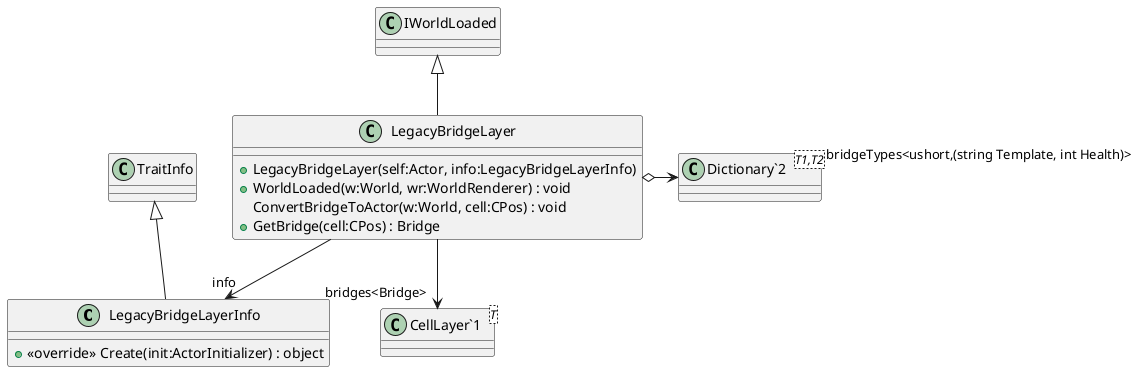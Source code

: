 @startuml
class LegacyBridgeLayerInfo {
    + <<override>> Create(init:ActorInitializer) : object
}
class LegacyBridgeLayer {
    + LegacyBridgeLayer(self:Actor, info:LegacyBridgeLayerInfo)
    + WorldLoaded(w:World, wr:WorldRenderer) : void
    ConvertBridgeToActor(w:World, cell:CPos) : void
    + GetBridge(cell:CPos) : Bridge
}
class "Dictionary`2"<T1,T2> {
}
class "CellLayer`1"<T> {
}
TraitInfo <|-- LegacyBridgeLayerInfo
IWorldLoaded <|-- LegacyBridgeLayer
LegacyBridgeLayer --> "info" LegacyBridgeLayerInfo
LegacyBridgeLayer o-> "bridgeTypes<ushort,(string Template, int Health)>" "Dictionary`2"
LegacyBridgeLayer --> "bridges<Bridge>" "CellLayer`1"
@enduml
